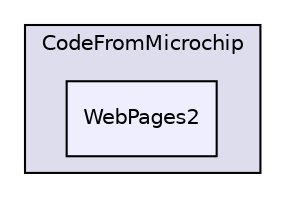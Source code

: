 digraph "C:/Users/mainuser/Desktop/School/SeniorProject/EthKitTCP/TCPIP/CodeFromMicrochip/WebPages2" {
  compound=true
  node [ fontsize="10", fontname="Helvetica"];
  edge [ labelfontsize="10", labelfontname="Helvetica"];
  subgraph clusterdir_a3f490b2f4555a8f4f955248a68e059a {
    graph [ bgcolor="#ddddee", pencolor="black", label="CodeFromMicrochip" fontname="Helvetica", fontsize="10", URL="dir_a3f490b2f4555a8f4f955248a68e059a.html"]
  dir_b12028233577041fe7097f78ba4fbd3c [shape=box, label="WebPages2", style="filled", fillcolor="#eeeeff", pencolor="black", URL="dir_b12028233577041fe7097f78ba4fbd3c.html"];
  }
}
